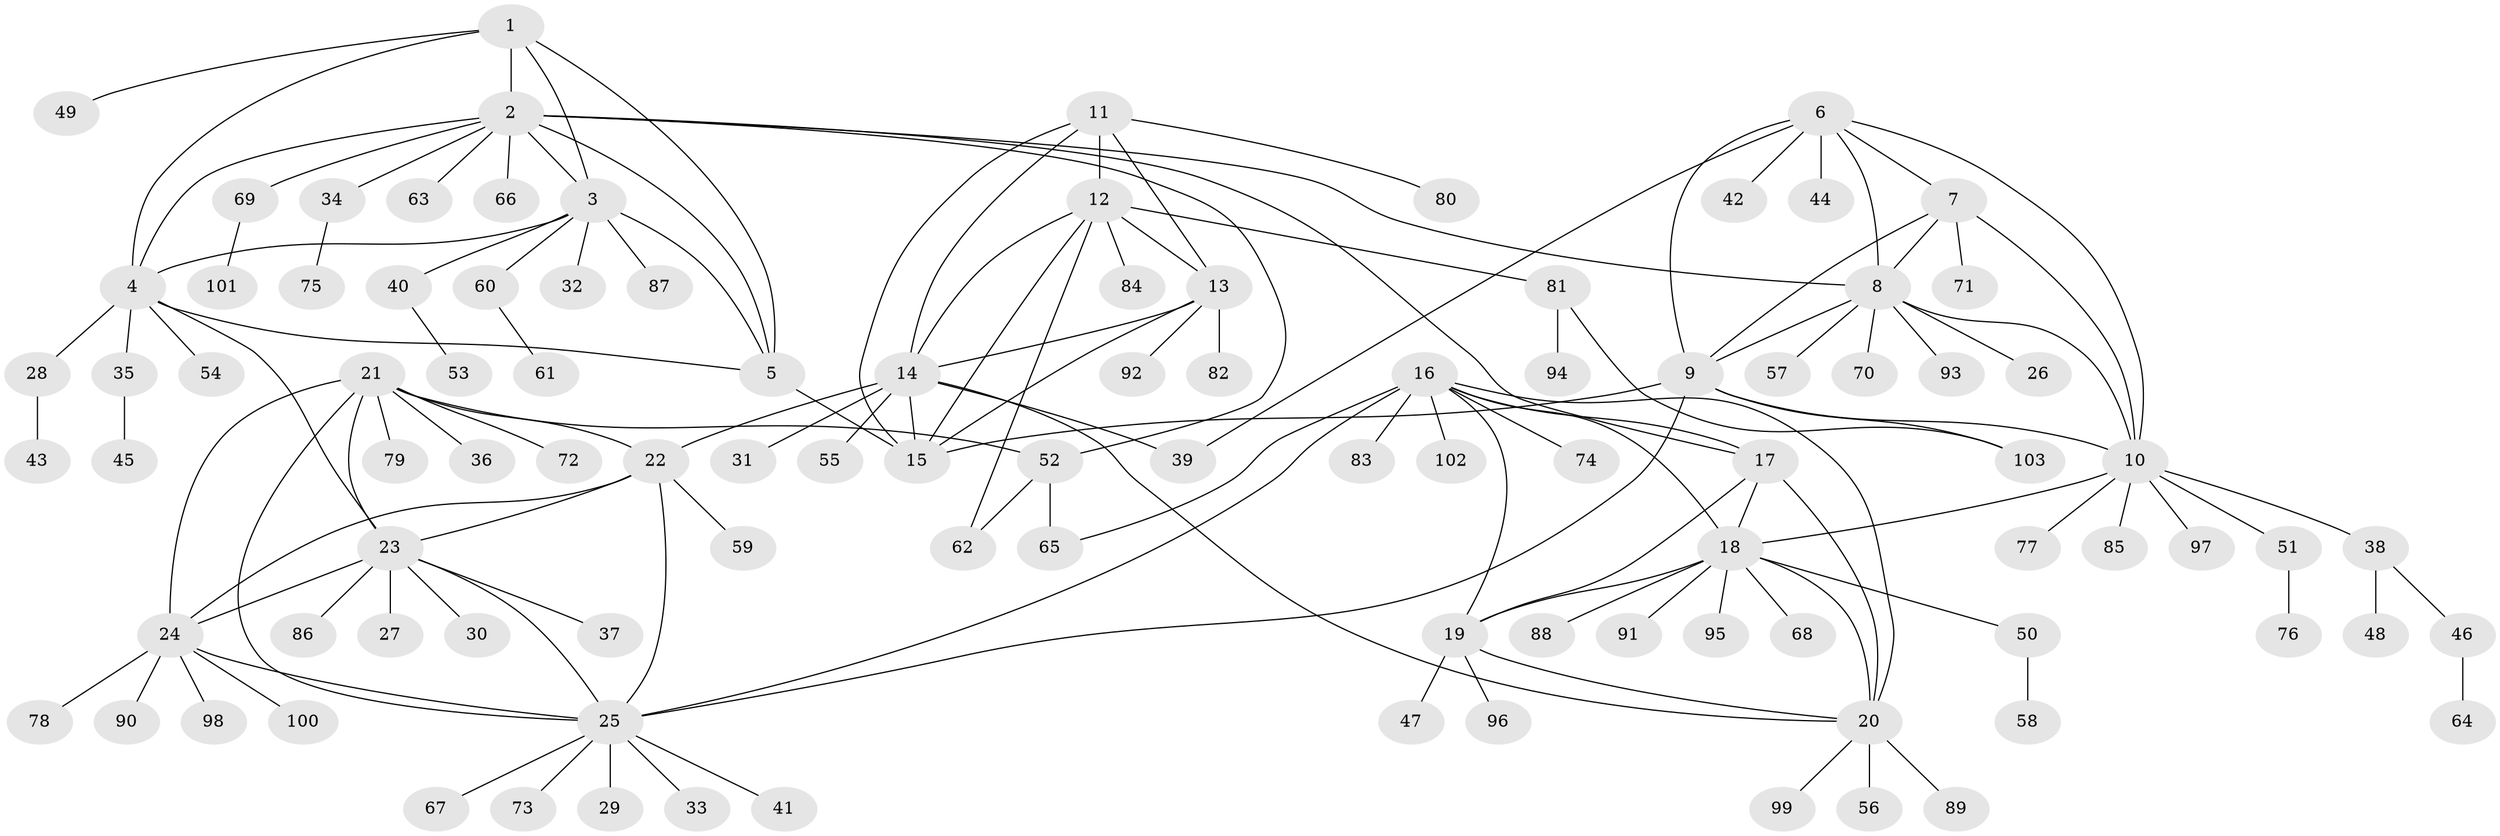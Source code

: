 // coarse degree distribution, {4: 0.02631578947368421, 12: 0.013157894736842105, 7: 0.07894736842105263, 5: 0.039473684210526314, 6: 0.02631578947368421, 9: 0.013157894736842105, 8: 0.02631578947368421, 11: 0.013157894736842105, 10: 0.02631578947368421, 1: 0.6710526315789473, 2: 0.06578947368421052}
// Generated by graph-tools (version 1.1) at 2025/52/02/27/25 19:52:20]
// undirected, 103 vertices, 143 edges
graph export_dot {
graph [start="1"]
  node [color=gray90,style=filled];
  1;
  2;
  3;
  4;
  5;
  6;
  7;
  8;
  9;
  10;
  11;
  12;
  13;
  14;
  15;
  16;
  17;
  18;
  19;
  20;
  21;
  22;
  23;
  24;
  25;
  26;
  27;
  28;
  29;
  30;
  31;
  32;
  33;
  34;
  35;
  36;
  37;
  38;
  39;
  40;
  41;
  42;
  43;
  44;
  45;
  46;
  47;
  48;
  49;
  50;
  51;
  52;
  53;
  54;
  55;
  56;
  57;
  58;
  59;
  60;
  61;
  62;
  63;
  64;
  65;
  66;
  67;
  68;
  69;
  70;
  71;
  72;
  73;
  74;
  75;
  76;
  77;
  78;
  79;
  80;
  81;
  82;
  83;
  84;
  85;
  86;
  87;
  88;
  89;
  90;
  91;
  92;
  93;
  94;
  95;
  96;
  97;
  98;
  99;
  100;
  101;
  102;
  103;
  1 -- 2;
  1 -- 3;
  1 -- 4;
  1 -- 5;
  1 -- 49;
  2 -- 3;
  2 -- 4;
  2 -- 5;
  2 -- 8;
  2 -- 17;
  2 -- 34;
  2 -- 52;
  2 -- 63;
  2 -- 66;
  2 -- 69;
  3 -- 4;
  3 -- 5;
  3 -- 32;
  3 -- 40;
  3 -- 60;
  3 -- 87;
  4 -- 5;
  4 -- 23;
  4 -- 28;
  4 -- 35;
  4 -- 54;
  5 -- 15;
  6 -- 7;
  6 -- 8;
  6 -- 9;
  6 -- 10;
  6 -- 39;
  6 -- 42;
  6 -- 44;
  7 -- 8;
  7 -- 9;
  7 -- 10;
  7 -- 71;
  8 -- 9;
  8 -- 10;
  8 -- 26;
  8 -- 57;
  8 -- 70;
  8 -- 93;
  9 -- 10;
  9 -- 15;
  9 -- 25;
  9 -- 103;
  10 -- 18;
  10 -- 38;
  10 -- 51;
  10 -- 77;
  10 -- 85;
  10 -- 97;
  11 -- 12;
  11 -- 13;
  11 -- 14;
  11 -- 15;
  11 -- 80;
  12 -- 13;
  12 -- 14;
  12 -- 15;
  12 -- 62;
  12 -- 81;
  12 -- 84;
  13 -- 14;
  13 -- 15;
  13 -- 82;
  13 -- 92;
  14 -- 15;
  14 -- 20;
  14 -- 22;
  14 -- 31;
  14 -- 39;
  14 -- 55;
  16 -- 17;
  16 -- 18;
  16 -- 19;
  16 -- 20;
  16 -- 25;
  16 -- 65;
  16 -- 74;
  16 -- 83;
  16 -- 102;
  17 -- 18;
  17 -- 19;
  17 -- 20;
  18 -- 19;
  18 -- 20;
  18 -- 50;
  18 -- 68;
  18 -- 88;
  18 -- 91;
  18 -- 95;
  19 -- 20;
  19 -- 47;
  19 -- 96;
  20 -- 56;
  20 -- 89;
  20 -- 99;
  21 -- 22;
  21 -- 23;
  21 -- 24;
  21 -- 25;
  21 -- 36;
  21 -- 52;
  21 -- 72;
  21 -- 79;
  22 -- 23;
  22 -- 24;
  22 -- 25;
  22 -- 59;
  23 -- 24;
  23 -- 25;
  23 -- 27;
  23 -- 30;
  23 -- 37;
  23 -- 86;
  24 -- 25;
  24 -- 78;
  24 -- 90;
  24 -- 98;
  24 -- 100;
  25 -- 29;
  25 -- 33;
  25 -- 41;
  25 -- 67;
  25 -- 73;
  28 -- 43;
  34 -- 75;
  35 -- 45;
  38 -- 46;
  38 -- 48;
  40 -- 53;
  46 -- 64;
  50 -- 58;
  51 -- 76;
  52 -- 62;
  52 -- 65;
  60 -- 61;
  69 -- 101;
  81 -- 94;
  81 -- 103;
}
